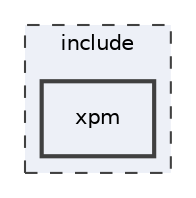 digraph "include/xpm"
{
 // LATEX_PDF_SIZE
  edge [fontname="Helvetica",fontsize="10",labelfontname="Helvetica",labelfontsize="10"];
  node [fontname="Helvetica",fontsize="10",shape=record];
  compound=true
  subgraph clusterdir_d44c64559bbebec7f509842c48db8b23 {
    graph [ bgcolor="#edf0f7", pencolor="grey25", style="filled,dashed,", label="include", fontname="Helvetica", fontsize="10", URL="dir_d44c64559bbebec7f509842c48db8b23.html"]
  dir_4b3275791d4d532e8d32cd2d1e918e42 [shape=box, label="xpm", style="filled,bold,", fillcolor="#edf0f7", color="grey25", URL="dir_4b3275791d4d532e8d32cd2d1e918e42.html"];
  }
}
